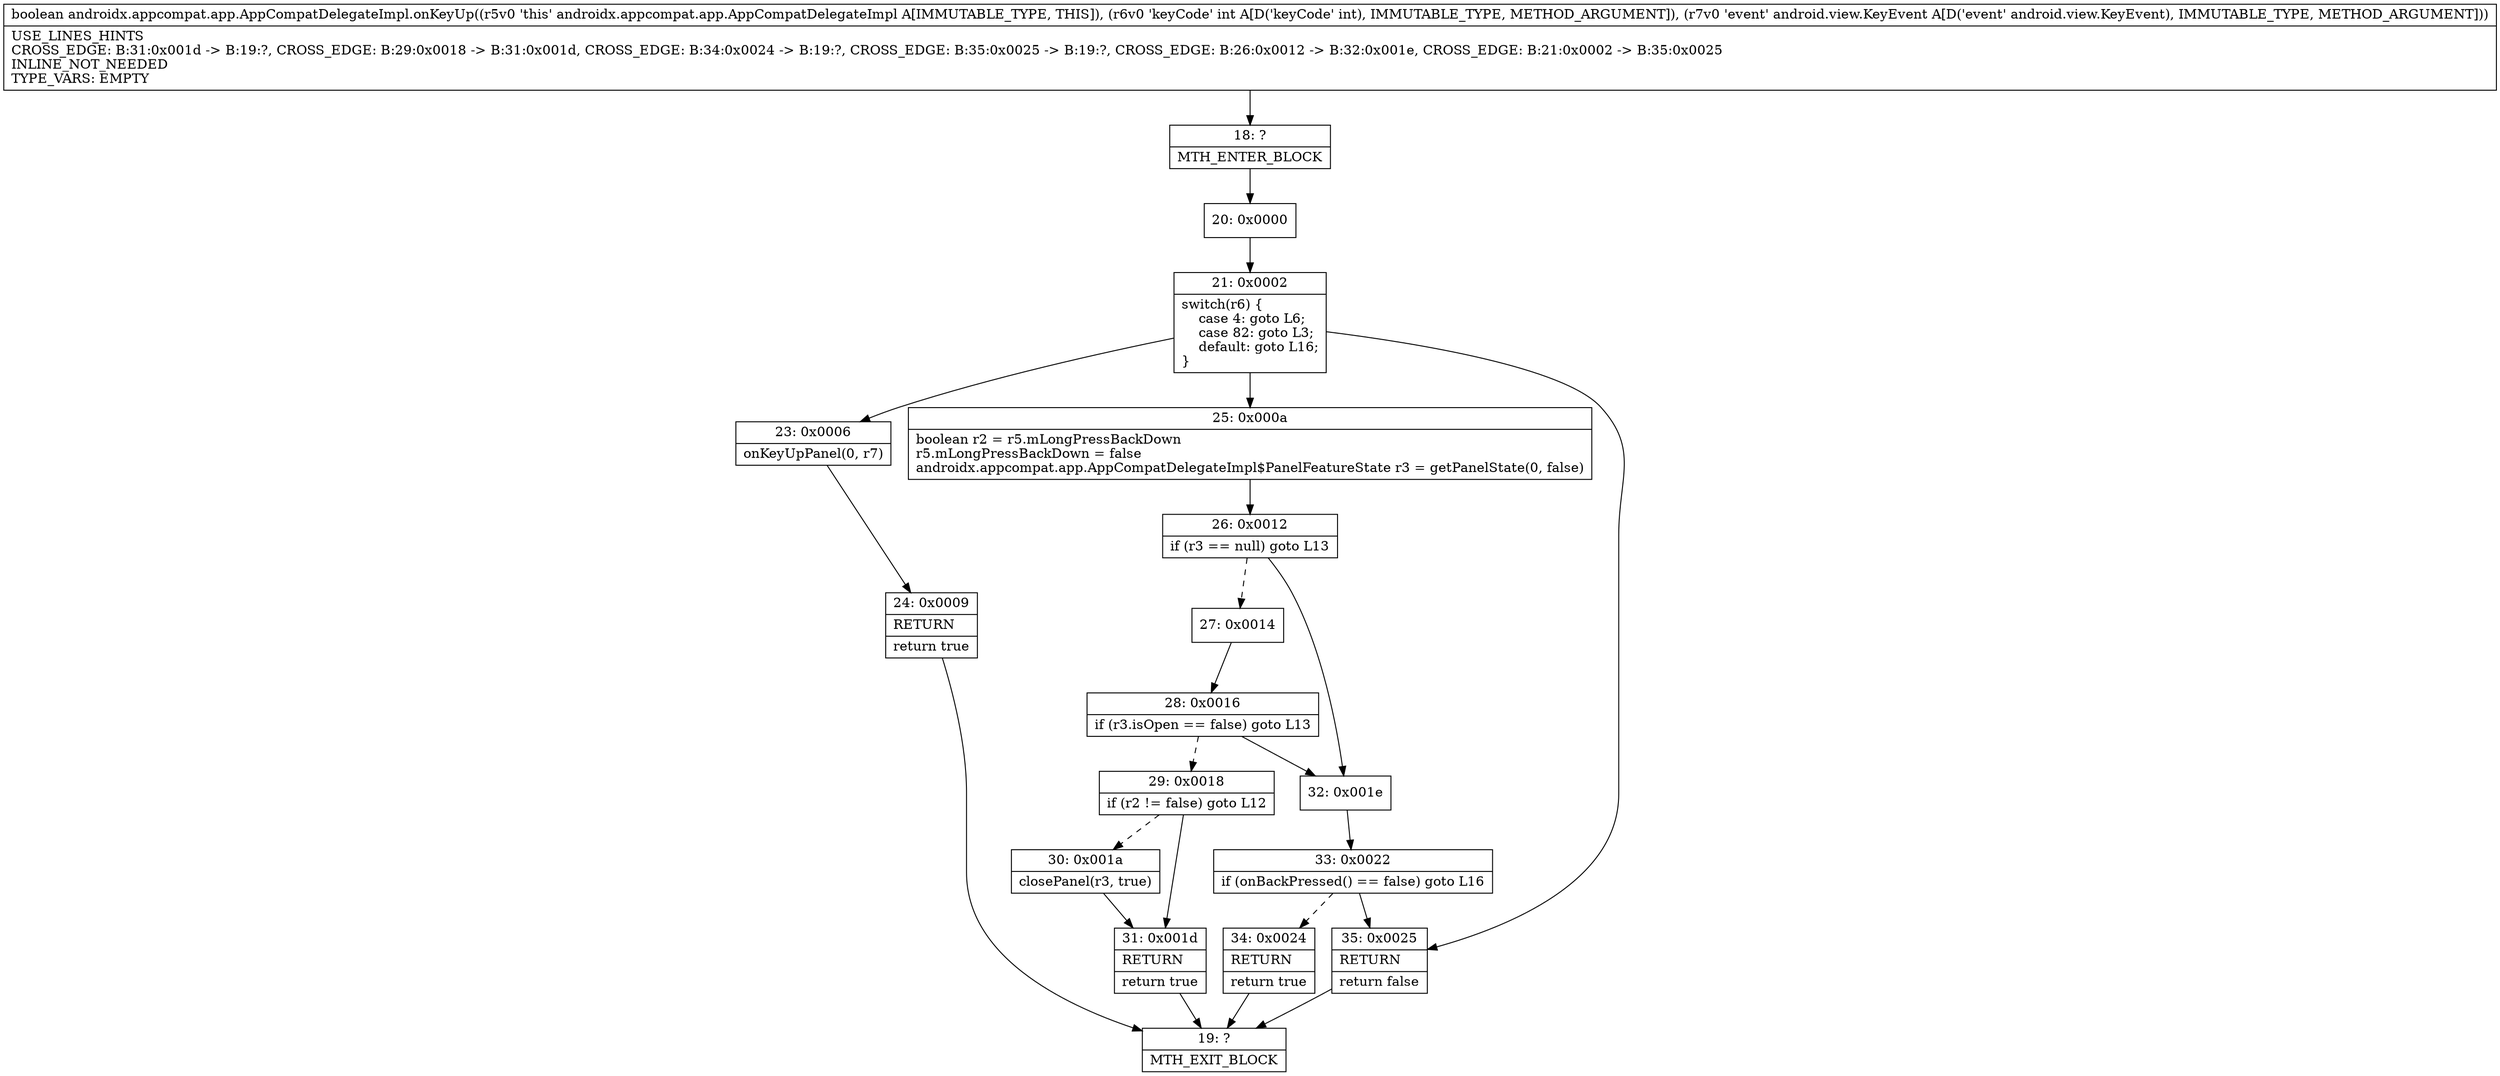 digraph "CFG forandroidx.appcompat.app.AppCompatDelegateImpl.onKeyUp(ILandroid\/view\/KeyEvent;)Z" {
Node_18 [shape=record,label="{18\:\ ?|MTH_ENTER_BLOCK\l}"];
Node_20 [shape=record,label="{20\:\ 0x0000}"];
Node_21 [shape=record,label="{21\:\ 0x0002|switch(r6) \{\l    case 4: goto L6;\l    case 82: goto L3;\l    default: goto L16;\l\}\l}"];
Node_23 [shape=record,label="{23\:\ 0x0006|onKeyUpPanel(0, r7)\l}"];
Node_24 [shape=record,label="{24\:\ 0x0009|RETURN\l|return true\l}"];
Node_19 [shape=record,label="{19\:\ ?|MTH_EXIT_BLOCK\l}"];
Node_25 [shape=record,label="{25\:\ 0x000a|boolean r2 = r5.mLongPressBackDown\lr5.mLongPressBackDown = false\landroidx.appcompat.app.AppCompatDelegateImpl$PanelFeatureState r3 = getPanelState(0, false)\l}"];
Node_26 [shape=record,label="{26\:\ 0x0012|if (r3 == null) goto L13\l}"];
Node_27 [shape=record,label="{27\:\ 0x0014}"];
Node_28 [shape=record,label="{28\:\ 0x0016|if (r3.isOpen == false) goto L13\l}"];
Node_29 [shape=record,label="{29\:\ 0x0018|if (r2 != false) goto L12\l}"];
Node_30 [shape=record,label="{30\:\ 0x001a|closePanel(r3, true)\l}"];
Node_31 [shape=record,label="{31\:\ 0x001d|RETURN\l|return true\l}"];
Node_32 [shape=record,label="{32\:\ 0x001e}"];
Node_33 [shape=record,label="{33\:\ 0x0022|if (onBackPressed() == false) goto L16\l}"];
Node_34 [shape=record,label="{34\:\ 0x0024|RETURN\l|return true\l}"];
Node_35 [shape=record,label="{35\:\ 0x0025|RETURN\l|return false\l}"];
MethodNode[shape=record,label="{boolean androidx.appcompat.app.AppCompatDelegateImpl.onKeyUp((r5v0 'this' androidx.appcompat.app.AppCompatDelegateImpl A[IMMUTABLE_TYPE, THIS]), (r6v0 'keyCode' int A[D('keyCode' int), IMMUTABLE_TYPE, METHOD_ARGUMENT]), (r7v0 'event' android.view.KeyEvent A[D('event' android.view.KeyEvent), IMMUTABLE_TYPE, METHOD_ARGUMENT]))  | USE_LINES_HINTS\lCROSS_EDGE: B:31:0x001d \-\> B:19:?, CROSS_EDGE: B:29:0x0018 \-\> B:31:0x001d, CROSS_EDGE: B:34:0x0024 \-\> B:19:?, CROSS_EDGE: B:35:0x0025 \-\> B:19:?, CROSS_EDGE: B:26:0x0012 \-\> B:32:0x001e, CROSS_EDGE: B:21:0x0002 \-\> B:35:0x0025\lINLINE_NOT_NEEDED\lTYPE_VARS: EMPTY\l}"];
MethodNode -> Node_18;Node_18 -> Node_20;
Node_20 -> Node_21;
Node_21 -> Node_23;
Node_21 -> Node_25;
Node_21 -> Node_35;
Node_23 -> Node_24;
Node_24 -> Node_19;
Node_25 -> Node_26;
Node_26 -> Node_27[style=dashed];
Node_26 -> Node_32;
Node_27 -> Node_28;
Node_28 -> Node_29[style=dashed];
Node_28 -> Node_32;
Node_29 -> Node_30[style=dashed];
Node_29 -> Node_31;
Node_30 -> Node_31;
Node_31 -> Node_19;
Node_32 -> Node_33;
Node_33 -> Node_34[style=dashed];
Node_33 -> Node_35;
Node_34 -> Node_19;
Node_35 -> Node_19;
}

